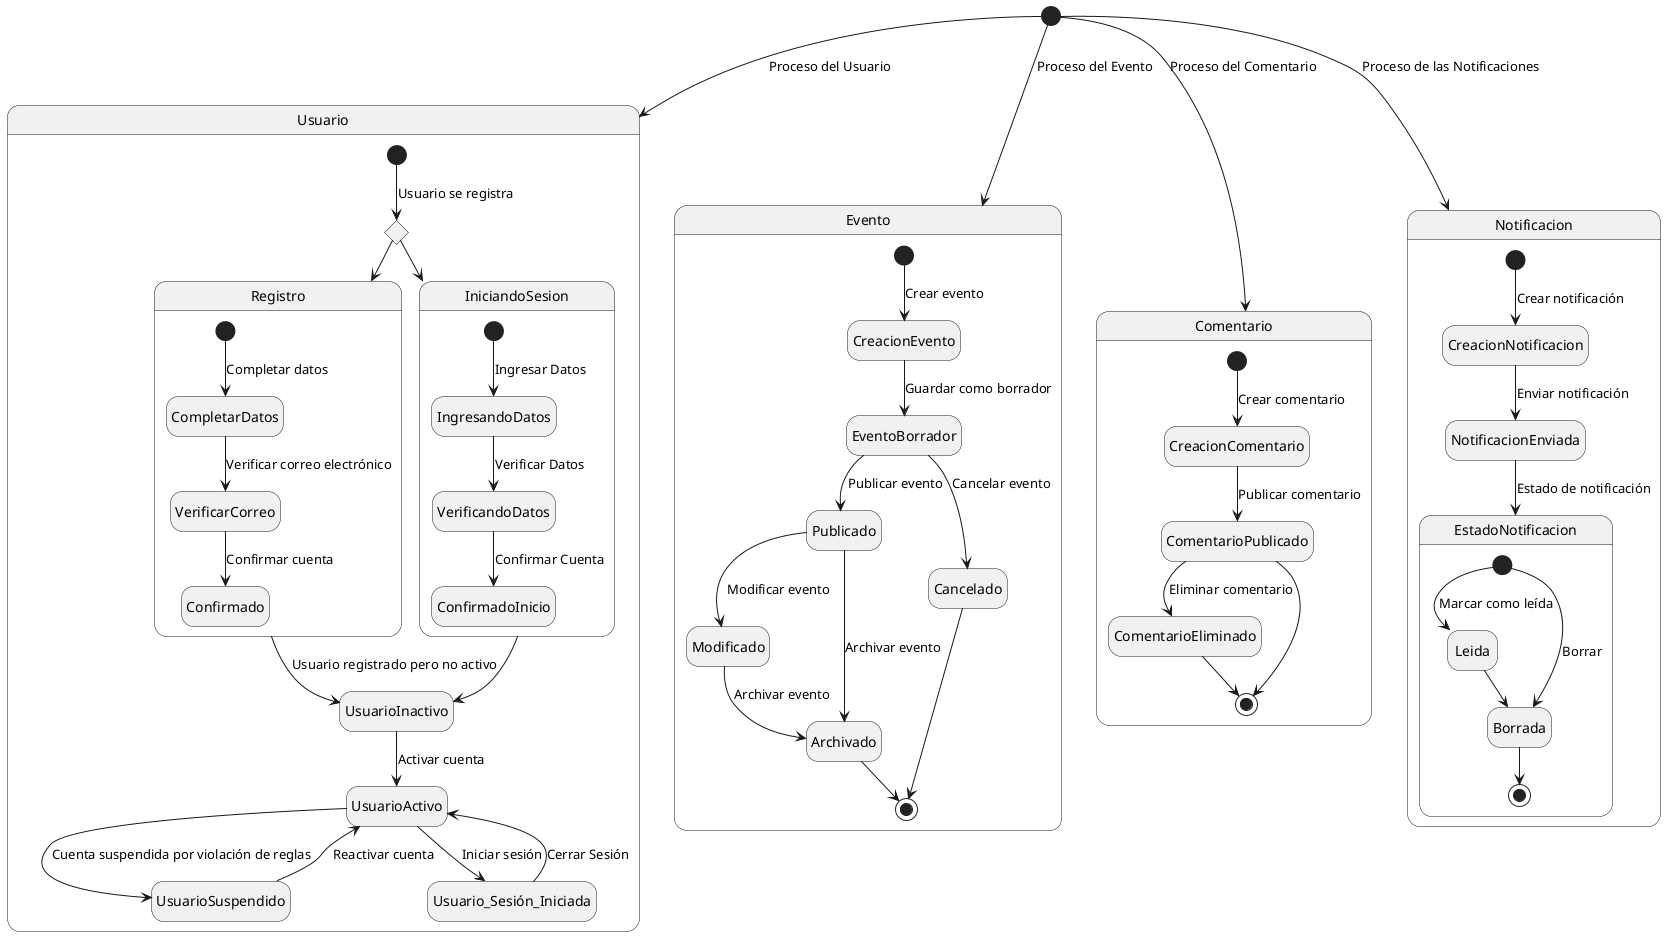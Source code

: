 @startuml Diagrama_de_subestados

hide empty description

' Estado inicial
[*] --> Usuario : Proceso del Usuario

' Subestados del Usuario
state Usuario {
    state  hola <<choice>>
    [*] --> hola : Usuario se registra
    hola --> Registro
    hola --> IniciandoSesion

    state IniciandoSesion {
        [*] --> IngresandoDatos: Ingresar Datos
        IngresandoDatos --> VerificandoDatos: Verificar Datos
        VerificandoDatos --> ConfirmadoInicio: Confirmar Cuenta

    }
    state Registro {
        [*] --> CompletarDatos : Completar datos
        CompletarDatos --> VerificarCorreo : Verificar correo electrónico
        VerificarCorreo --> Confirmado : Confirmar cuenta
    }
    IniciandoSesion --> UsuarioInactivo
    Registro --> UsuarioInactivo : Usuario registrado pero no activo
    UsuarioInactivo --> UsuarioActivo : Activar cuenta
    UsuarioActivo --> UsuarioSuspendido : Cuenta suspendida por violación de reglas
    UsuarioSuspendido --> UsuarioActivo : Reactivar cuenta
    UsuarioActivo --> Usuario_Sesión_Iniciada : Iniciar sesión
    Usuario_Sesión_Iniciada --> UsuarioActivo : Cerrar Sesión
}

' Estado inicial del Evento
[*] --> Evento : Proceso del Evento

' Subestados del Evento
state Evento {
    [*] --> CreacionEvento : Crear evento
    CreacionEvento --> EventoBorrador : Guardar como borrador
    EventoBorrador --> Publicado : Publicar evento
    Publicado --> Modificado : Modificar evento
    Modificado --> Archivado : Archivar evento
    Publicado --> Archivado : Archivar evento
    EventoBorrador --> Cancelado : Cancelar evento
    Cancelado --> [*]
    Archivado --> [*]
}

' Estado inicial del Comentario
[*] --> Comentario : Proceso del Comentario

' Subestados del Comentario
state Comentario {
    [*] --> CreacionComentario : Crear comentario
    CreacionComentario --> ComentarioPublicado : Publicar comentario
    ComentarioPublicado --> ComentarioEliminado : Eliminar comentario
    ComentarioPublicado --> [*]
    ComentarioEliminado --> [*]
}

' Estado inicial de las Notificaciones
[*] --> Notificacion : Proceso de las Notificaciones

' Subestados de las Notificaciones
state Notificacion {
    [*] --> CreacionNotificacion : Crear notificación
    CreacionNotificacion --> NotificacionEnviada : Enviar notificación
    NotificacionEnviada --> EstadoNotificacion : Estado de notificación
    state EstadoNotificacion <<choice>> {
        [*] --> Leida : Marcar como leída
        [*] --> Borrada : Borrar
        Leida --> Borrada
        Borrada --> [*]
    }
}

@enduml

